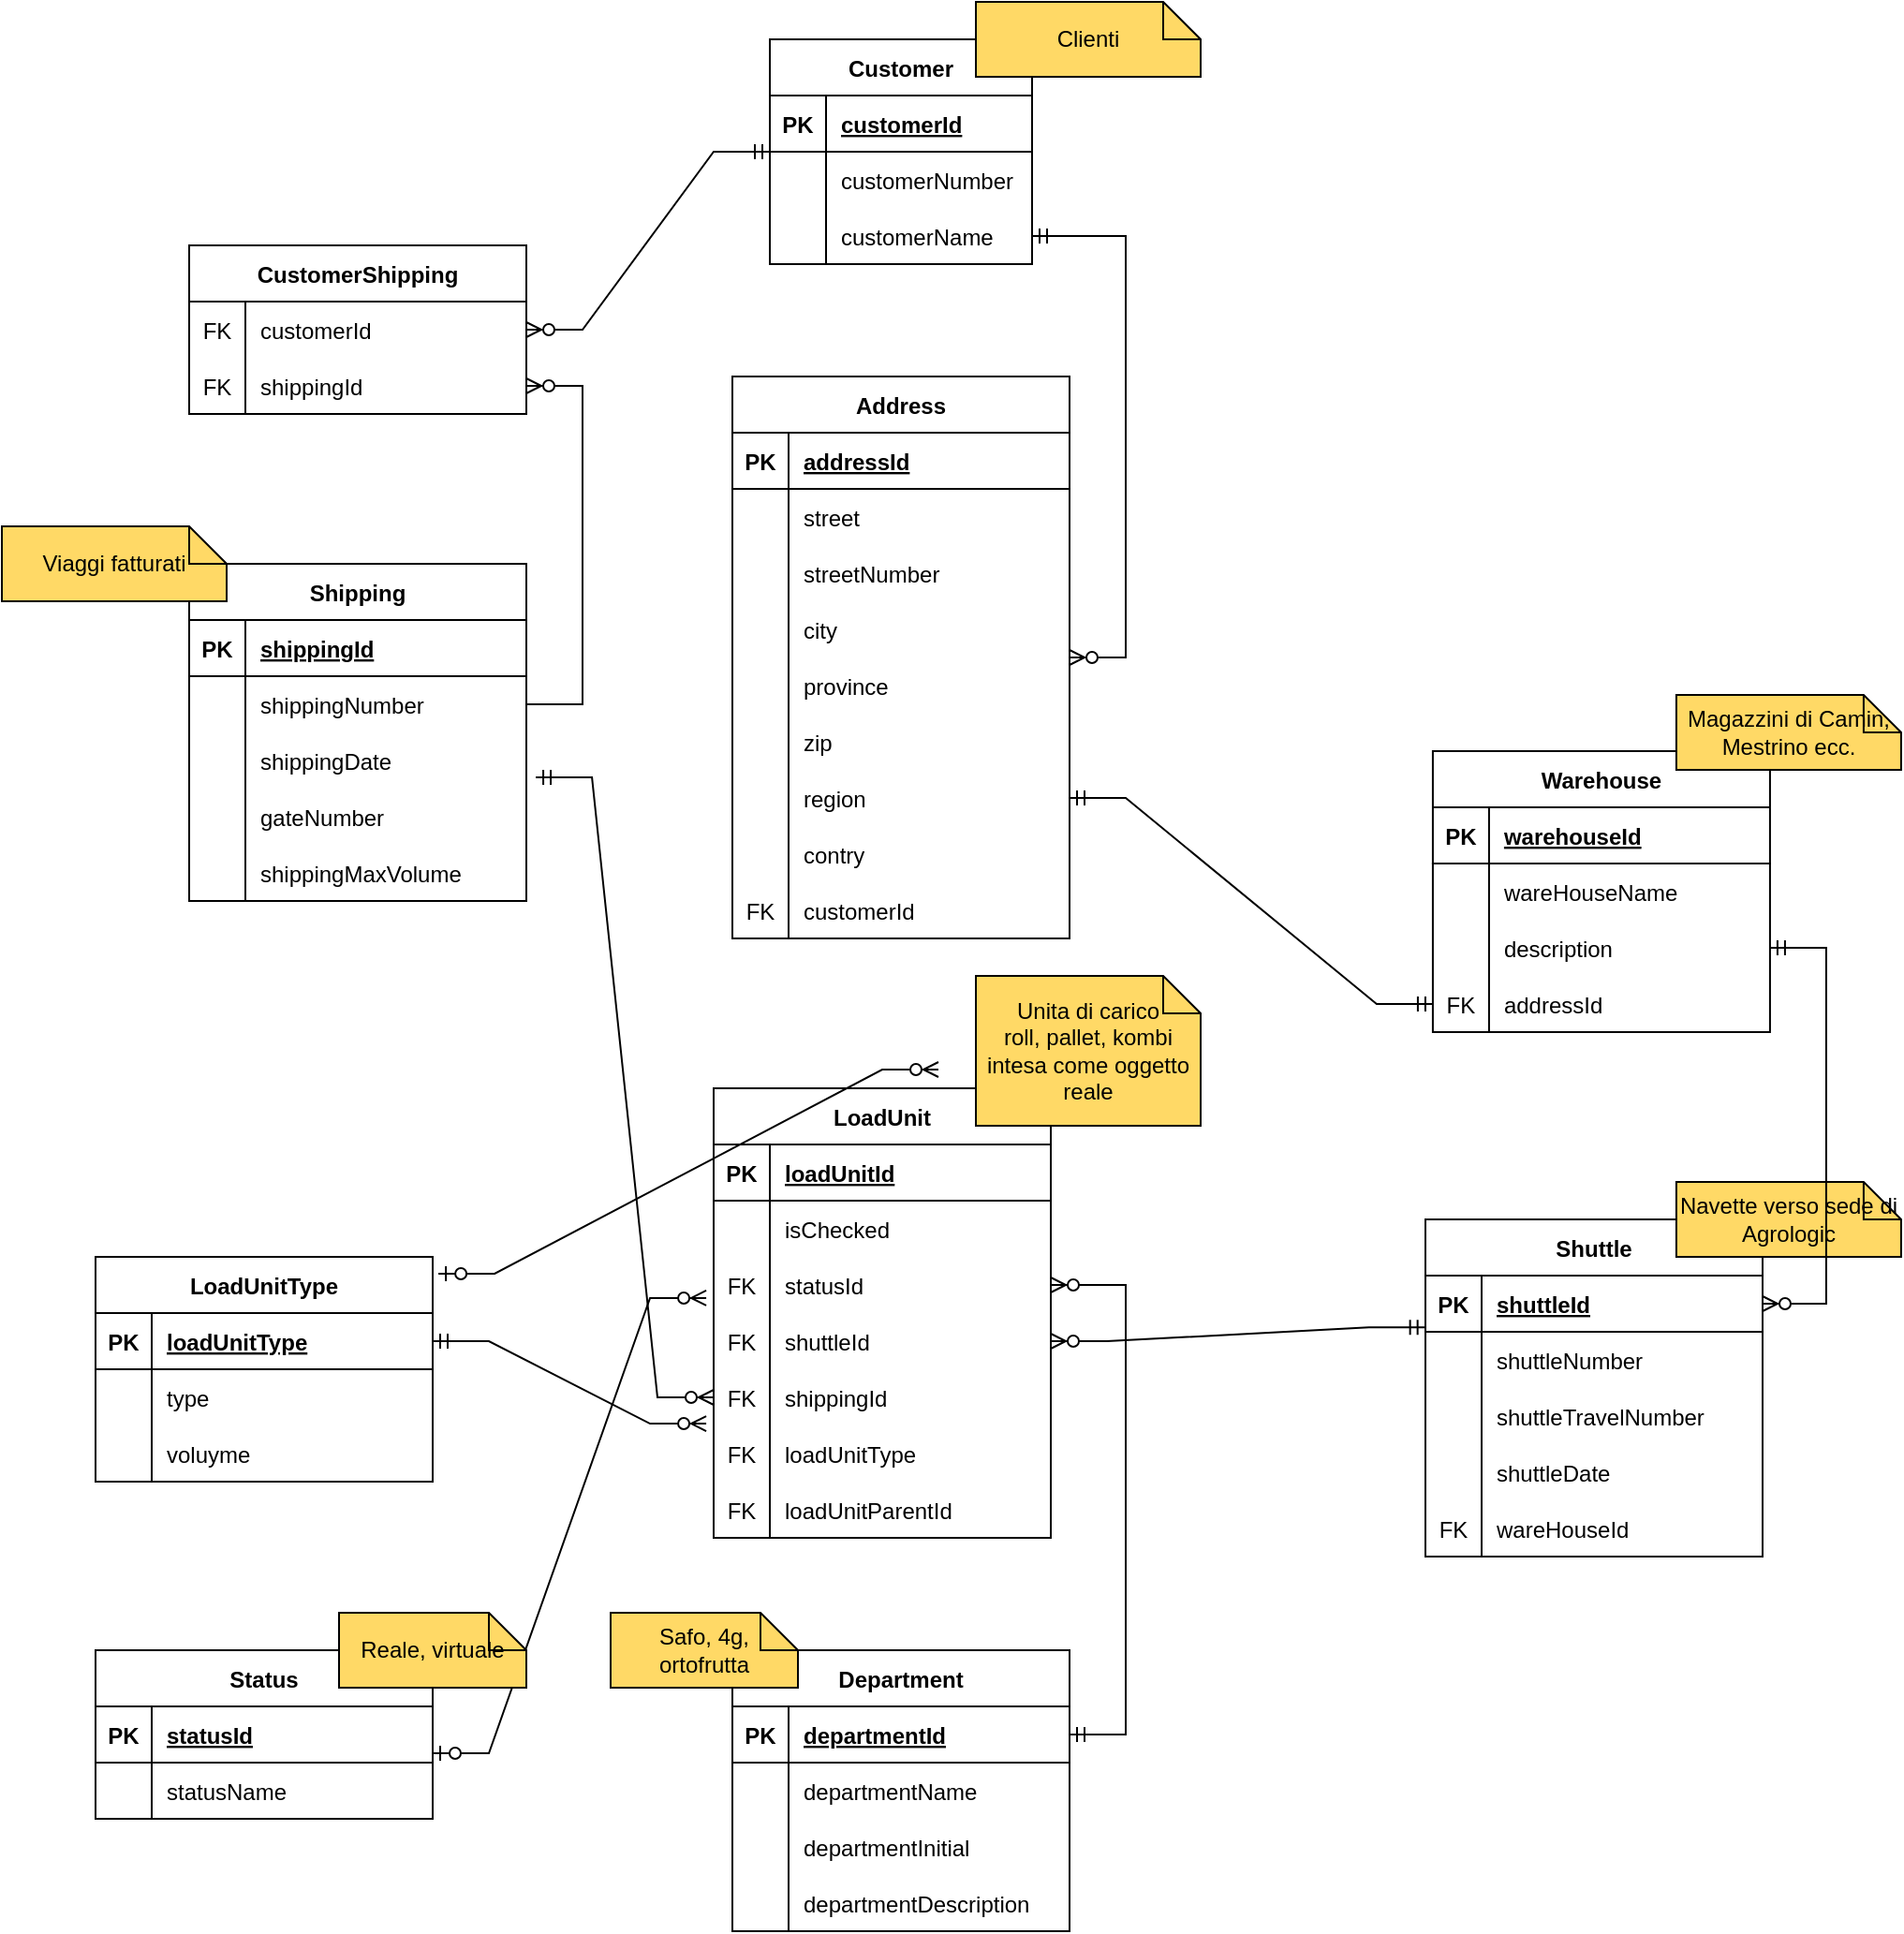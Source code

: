 <mxfile version="20.8.23" type="github">
  <diagram name="Page-1" id="1HlZWrvIWa5nvWiVNv0v">
    <mxGraphModel dx="880" dy="442" grid="1" gridSize="10" guides="1" tooltips="1" connect="1" arrows="1" fold="1" page="1" pageScale="1" pageWidth="850" pageHeight="1100" math="0" shadow="0">
      <root>
        <mxCell id="0" />
        <mxCell id="1" parent="0" />
        <mxCell id="7wyzoRKYr3vPrGW3BiGG-1" value="Customer" style="shape=table;startSize=30;container=1;collapsible=1;childLayout=tableLayout;fixedRows=1;rowLines=0;fontStyle=1;align=center;resizeLast=1;" parent="1" vertex="1">
          <mxGeometry x="410" y="20" width="140" height="120" as="geometry" />
        </mxCell>
        <mxCell id="7wyzoRKYr3vPrGW3BiGG-2" value="" style="shape=tableRow;horizontal=0;startSize=0;swimlaneHead=0;swimlaneBody=0;fillColor=none;collapsible=0;dropTarget=0;points=[[0,0.5],[1,0.5]];portConstraint=eastwest;top=0;left=0;right=0;bottom=1;" parent="7wyzoRKYr3vPrGW3BiGG-1" vertex="1">
          <mxGeometry y="30" width="140" height="30" as="geometry" />
        </mxCell>
        <mxCell id="7wyzoRKYr3vPrGW3BiGG-3" value="PK" style="shape=partialRectangle;connectable=0;fillColor=none;top=0;left=0;bottom=0;right=0;fontStyle=1;overflow=hidden;" parent="7wyzoRKYr3vPrGW3BiGG-2" vertex="1">
          <mxGeometry width="30" height="30" as="geometry">
            <mxRectangle width="30" height="30" as="alternateBounds" />
          </mxGeometry>
        </mxCell>
        <mxCell id="7wyzoRKYr3vPrGW3BiGG-4" value="customerId" style="shape=partialRectangle;connectable=0;fillColor=none;top=0;left=0;bottom=0;right=0;align=left;spacingLeft=6;fontStyle=5;overflow=hidden;" parent="7wyzoRKYr3vPrGW3BiGG-2" vertex="1">
          <mxGeometry x="30" width="110" height="30" as="geometry">
            <mxRectangle width="110" height="30" as="alternateBounds" />
          </mxGeometry>
        </mxCell>
        <mxCell id="7wyzoRKYr3vPrGW3BiGG-5" value="" style="shape=tableRow;horizontal=0;startSize=0;swimlaneHead=0;swimlaneBody=0;fillColor=none;collapsible=0;dropTarget=0;points=[[0,0.5],[1,0.5]];portConstraint=eastwest;top=0;left=0;right=0;bottom=0;" parent="7wyzoRKYr3vPrGW3BiGG-1" vertex="1">
          <mxGeometry y="60" width="140" height="30" as="geometry" />
        </mxCell>
        <mxCell id="7wyzoRKYr3vPrGW3BiGG-6" value="" style="shape=partialRectangle;connectable=0;fillColor=none;top=0;left=0;bottom=0;right=0;editable=1;overflow=hidden;" parent="7wyzoRKYr3vPrGW3BiGG-5" vertex="1">
          <mxGeometry width="30" height="30" as="geometry">
            <mxRectangle width="30" height="30" as="alternateBounds" />
          </mxGeometry>
        </mxCell>
        <mxCell id="7wyzoRKYr3vPrGW3BiGG-7" value="customerNumber" style="shape=partialRectangle;connectable=0;fillColor=none;top=0;left=0;bottom=0;right=0;align=left;spacingLeft=6;overflow=hidden;" parent="7wyzoRKYr3vPrGW3BiGG-5" vertex="1">
          <mxGeometry x="30" width="110" height="30" as="geometry">
            <mxRectangle width="110" height="30" as="alternateBounds" />
          </mxGeometry>
        </mxCell>
        <mxCell id="7wyzoRKYr3vPrGW3BiGG-8" value="" style="shape=tableRow;horizontal=0;startSize=0;swimlaneHead=0;swimlaneBody=0;fillColor=none;collapsible=0;dropTarget=0;points=[[0,0.5],[1,0.5]];portConstraint=eastwest;top=0;left=0;right=0;bottom=0;" parent="7wyzoRKYr3vPrGW3BiGG-1" vertex="1">
          <mxGeometry y="90" width="140" height="30" as="geometry" />
        </mxCell>
        <mxCell id="7wyzoRKYr3vPrGW3BiGG-9" value="" style="shape=partialRectangle;connectable=0;fillColor=none;top=0;left=0;bottom=0;right=0;editable=1;overflow=hidden;" parent="7wyzoRKYr3vPrGW3BiGG-8" vertex="1">
          <mxGeometry width="30" height="30" as="geometry">
            <mxRectangle width="30" height="30" as="alternateBounds" />
          </mxGeometry>
        </mxCell>
        <mxCell id="7wyzoRKYr3vPrGW3BiGG-10" value="customerName" style="shape=partialRectangle;connectable=0;fillColor=none;top=0;left=0;bottom=0;right=0;align=left;spacingLeft=6;overflow=hidden;" parent="7wyzoRKYr3vPrGW3BiGG-8" vertex="1">
          <mxGeometry x="30" width="110" height="30" as="geometry">
            <mxRectangle width="110" height="30" as="alternateBounds" />
          </mxGeometry>
        </mxCell>
        <mxCell id="7wyzoRKYr3vPrGW3BiGG-14" value="Shipping" style="shape=table;startSize=30;container=1;collapsible=1;childLayout=tableLayout;fixedRows=1;rowLines=0;fontStyle=1;align=center;resizeLast=1;" parent="1" vertex="1">
          <mxGeometry x="100" y="300" width="180" height="180" as="geometry" />
        </mxCell>
        <mxCell id="7wyzoRKYr3vPrGW3BiGG-15" value="" style="shape=tableRow;horizontal=0;startSize=0;swimlaneHead=0;swimlaneBody=0;fillColor=none;collapsible=0;dropTarget=0;points=[[0,0.5],[1,0.5]];portConstraint=eastwest;top=0;left=0;right=0;bottom=1;" parent="7wyzoRKYr3vPrGW3BiGG-14" vertex="1">
          <mxGeometry y="30" width="180" height="30" as="geometry" />
        </mxCell>
        <mxCell id="7wyzoRKYr3vPrGW3BiGG-16" value="PK" style="shape=partialRectangle;connectable=0;fillColor=none;top=0;left=0;bottom=0;right=0;fontStyle=1;overflow=hidden;" parent="7wyzoRKYr3vPrGW3BiGG-15" vertex="1">
          <mxGeometry width="30" height="30" as="geometry">
            <mxRectangle width="30" height="30" as="alternateBounds" />
          </mxGeometry>
        </mxCell>
        <mxCell id="7wyzoRKYr3vPrGW3BiGG-17" value="shippingId" style="shape=partialRectangle;connectable=0;fillColor=none;top=0;left=0;bottom=0;right=0;align=left;spacingLeft=6;fontStyle=5;overflow=hidden;" parent="7wyzoRKYr3vPrGW3BiGG-15" vertex="1">
          <mxGeometry x="30" width="150" height="30" as="geometry">
            <mxRectangle width="150" height="30" as="alternateBounds" />
          </mxGeometry>
        </mxCell>
        <mxCell id="7wyzoRKYr3vPrGW3BiGG-18" value="" style="shape=tableRow;horizontal=0;startSize=0;swimlaneHead=0;swimlaneBody=0;fillColor=none;collapsible=0;dropTarget=0;points=[[0,0.5],[1,0.5]];portConstraint=eastwest;top=0;left=0;right=0;bottom=0;" parent="7wyzoRKYr3vPrGW3BiGG-14" vertex="1">
          <mxGeometry y="60" width="180" height="30" as="geometry" />
        </mxCell>
        <mxCell id="7wyzoRKYr3vPrGW3BiGG-19" value="" style="shape=partialRectangle;connectable=0;fillColor=none;top=0;left=0;bottom=0;right=0;editable=1;overflow=hidden;" parent="7wyzoRKYr3vPrGW3BiGG-18" vertex="1">
          <mxGeometry width="30" height="30" as="geometry">
            <mxRectangle width="30" height="30" as="alternateBounds" />
          </mxGeometry>
        </mxCell>
        <mxCell id="7wyzoRKYr3vPrGW3BiGG-20" value="shippingNumber" style="shape=partialRectangle;connectable=0;fillColor=none;top=0;left=0;bottom=0;right=0;align=left;spacingLeft=6;overflow=hidden;" parent="7wyzoRKYr3vPrGW3BiGG-18" vertex="1">
          <mxGeometry x="30" width="150" height="30" as="geometry">
            <mxRectangle width="150" height="30" as="alternateBounds" />
          </mxGeometry>
        </mxCell>
        <mxCell id="7wyzoRKYr3vPrGW3BiGG-21" value="" style="shape=tableRow;horizontal=0;startSize=0;swimlaneHead=0;swimlaneBody=0;fillColor=none;collapsible=0;dropTarget=0;points=[[0,0.5],[1,0.5]];portConstraint=eastwest;top=0;left=0;right=0;bottom=0;" parent="7wyzoRKYr3vPrGW3BiGG-14" vertex="1">
          <mxGeometry y="90" width="180" height="30" as="geometry" />
        </mxCell>
        <mxCell id="7wyzoRKYr3vPrGW3BiGG-22" value="" style="shape=partialRectangle;connectable=0;fillColor=none;top=0;left=0;bottom=0;right=0;editable=1;overflow=hidden;" parent="7wyzoRKYr3vPrGW3BiGG-21" vertex="1">
          <mxGeometry width="30" height="30" as="geometry">
            <mxRectangle width="30" height="30" as="alternateBounds" />
          </mxGeometry>
        </mxCell>
        <mxCell id="7wyzoRKYr3vPrGW3BiGG-23" value="shippingDate" style="shape=partialRectangle;connectable=0;fillColor=none;top=0;left=0;bottom=0;right=0;align=left;spacingLeft=6;overflow=hidden;" parent="7wyzoRKYr3vPrGW3BiGG-21" vertex="1">
          <mxGeometry x="30" width="150" height="30" as="geometry">
            <mxRectangle width="150" height="30" as="alternateBounds" />
          </mxGeometry>
        </mxCell>
        <mxCell id="7wyzoRKYr3vPrGW3BiGG-247" style="shape=tableRow;horizontal=0;startSize=0;swimlaneHead=0;swimlaneBody=0;fillColor=none;collapsible=0;dropTarget=0;points=[[0,0.5],[1,0.5]];portConstraint=eastwest;top=0;left=0;right=0;bottom=0;" parent="7wyzoRKYr3vPrGW3BiGG-14" vertex="1">
          <mxGeometry y="120" width="180" height="30" as="geometry" />
        </mxCell>
        <mxCell id="7wyzoRKYr3vPrGW3BiGG-248" style="shape=partialRectangle;connectable=0;fillColor=none;top=0;left=0;bottom=0;right=0;editable=1;overflow=hidden;" parent="7wyzoRKYr3vPrGW3BiGG-247" vertex="1">
          <mxGeometry width="30" height="30" as="geometry">
            <mxRectangle width="30" height="30" as="alternateBounds" />
          </mxGeometry>
        </mxCell>
        <mxCell id="7wyzoRKYr3vPrGW3BiGG-249" value="gateNumber" style="shape=partialRectangle;connectable=0;fillColor=none;top=0;left=0;bottom=0;right=0;align=left;spacingLeft=6;overflow=hidden;" parent="7wyzoRKYr3vPrGW3BiGG-247" vertex="1">
          <mxGeometry x="30" width="150" height="30" as="geometry">
            <mxRectangle width="150" height="30" as="alternateBounds" />
          </mxGeometry>
        </mxCell>
        <mxCell id="7wyzoRKYr3vPrGW3BiGG-24" value="" style="shape=tableRow;horizontal=0;startSize=0;swimlaneHead=0;swimlaneBody=0;fillColor=none;collapsible=0;dropTarget=0;points=[[0,0.5],[1,0.5]];portConstraint=eastwest;top=0;left=0;right=0;bottom=0;" parent="7wyzoRKYr3vPrGW3BiGG-14" vertex="1">
          <mxGeometry y="150" width="180" height="30" as="geometry" />
        </mxCell>
        <mxCell id="7wyzoRKYr3vPrGW3BiGG-25" value="" style="shape=partialRectangle;connectable=0;fillColor=none;top=0;left=0;bottom=0;right=0;editable=1;overflow=hidden;" parent="7wyzoRKYr3vPrGW3BiGG-24" vertex="1">
          <mxGeometry width="30" height="30" as="geometry">
            <mxRectangle width="30" height="30" as="alternateBounds" />
          </mxGeometry>
        </mxCell>
        <mxCell id="7wyzoRKYr3vPrGW3BiGG-26" value="shippingMaxVolume" style="shape=partialRectangle;connectable=0;fillColor=none;top=0;left=0;bottom=0;right=0;align=left;spacingLeft=6;overflow=hidden;" parent="7wyzoRKYr3vPrGW3BiGG-24" vertex="1">
          <mxGeometry x="30" width="150" height="30" as="geometry">
            <mxRectangle width="150" height="30" as="alternateBounds" />
          </mxGeometry>
        </mxCell>
        <mxCell id="7wyzoRKYr3vPrGW3BiGG-27" value="CustomerShipping" style="shape=table;startSize=30;container=1;collapsible=1;childLayout=tableLayout;fixedRows=1;rowLines=0;fontStyle=1;align=center;resizeLast=1;" parent="1" vertex="1">
          <mxGeometry x="100" y="130" width="180" height="90" as="geometry" />
        </mxCell>
        <mxCell id="7wyzoRKYr3vPrGW3BiGG-31" value="" style="shape=tableRow;horizontal=0;startSize=0;swimlaneHead=0;swimlaneBody=0;fillColor=none;collapsible=0;dropTarget=0;points=[[0,0.5],[1,0.5]];portConstraint=eastwest;top=0;left=0;right=0;bottom=0;" parent="7wyzoRKYr3vPrGW3BiGG-27" vertex="1">
          <mxGeometry y="30" width="180" height="30" as="geometry" />
        </mxCell>
        <mxCell id="7wyzoRKYr3vPrGW3BiGG-32" value="FK" style="shape=partialRectangle;connectable=0;fillColor=none;top=0;left=0;bottom=0;right=0;editable=1;overflow=hidden;fontStyle=0" parent="7wyzoRKYr3vPrGW3BiGG-31" vertex="1">
          <mxGeometry width="30" height="30" as="geometry">
            <mxRectangle width="30" height="30" as="alternateBounds" />
          </mxGeometry>
        </mxCell>
        <mxCell id="7wyzoRKYr3vPrGW3BiGG-33" value="customerId" style="shape=partialRectangle;connectable=0;fillColor=none;top=0;left=0;bottom=0;right=0;align=left;spacingLeft=6;overflow=hidden;fontStyle=0" parent="7wyzoRKYr3vPrGW3BiGG-31" vertex="1">
          <mxGeometry x="30" width="150" height="30" as="geometry">
            <mxRectangle width="150" height="30" as="alternateBounds" />
          </mxGeometry>
        </mxCell>
        <mxCell id="7wyzoRKYr3vPrGW3BiGG-34" value="" style="shape=tableRow;horizontal=0;startSize=0;swimlaneHead=0;swimlaneBody=0;fillColor=none;collapsible=0;dropTarget=0;points=[[0,0.5],[1,0.5]];portConstraint=eastwest;top=0;left=0;right=0;bottom=0;" parent="7wyzoRKYr3vPrGW3BiGG-27" vertex="1">
          <mxGeometry y="60" width="180" height="30" as="geometry" />
        </mxCell>
        <mxCell id="7wyzoRKYr3vPrGW3BiGG-35" value="FK" style="shape=partialRectangle;connectable=0;fillColor=none;top=0;left=0;bottom=0;right=0;editable=1;overflow=hidden;fontStyle=0" parent="7wyzoRKYr3vPrGW3BiGG-34" vertex="1">
          <mxGeometry width="30" height="30" as="geometry">
            <mxRectangle width="30" height="30" as="alternateBounds" />
          </mxGeometry>
        </mxCell>
        <mxCell id="7wyzoRKYr3vPrGW3BiGG-36" value="shippingId" style="shape=partialRectangle;connectable=0;fillColor=none;top=0;left=0;bottom=0;right=0;align=left;spacingLeft=6;overflow=hidden;fontStyle=0" parent="7wyzoRKYr3vPrGW3BiGG-34" vertex="1">
          <mxGeometry x="30" width="150" height="30" as="geometry">
            <mxRectangle width="150" height="30" as="alternateBounds" />
          </mxGeometry>
        </mxCell>
        <mxCell id="7wyzoRKYr3vPrGW3BiGG-43" value="" style="edgeStyle=entityRelationEdgeStyle;fontSize=12;html=1;endArrow=ERzeroToMany;startArrow=none;rounded=0;exitX=1;exitY=0.5;exitDx=0;exitDy=0;" parent="1" source="7wyzoRKYr3vPrGW3BiGG-18" target="7wyzoRKYr3vPrGW3BiGG-34" edge="1">
          <mxGeometry width="100" height="100" relative="1" as="geometry">
            <mxPoint x="290" y="300" as="sourcePoint" />
            <mxPoint x="80" y="237" as="targetPoint" />
          </mxGeometry>
        </mxCell>
        <mxCell id="7wyzoRKYr3vPrGW3BiGG-42" value="" style="edgeStyle=entityRelationEdgeStyle;fontSize=12;html=1;endArrow=ERzeroToMany;startArrow=ERmandOne;rounded=0;entryX=1;entryY=0.5;entryDx=0;entryDy=0;" parent="1" source="7wyzoRKYr3vPrGW3BiGG-1" target="7wyzoRKYr3vPrGW3BiGG-31" edge="1">
          <mxGeometry width="100" height="100" relative="1" as="geometry">
            <mxPoint x="407" y="126" as="sourcePoint" />
            <mxPoint x="350" y="200" as="targetPoint" />
          </mxGeometry>
        </mxCell>
        <mxCell id="7wyzoRKYr3vPrGW3BiGG-44" value="LoadUnit" style="shape=table;startSize=30;container=1;collapsible=1;childLayout=tableLayout;fixedRows=1;rowLines=0;fontStyle=1;align=center;resizeLast=1;" parent="1" vertex="1">
          <mxGeometry x="380" y="580" width="180" height="240" as="geometry" />
        </mxCell>
        <mxCell id="7wyzoRKYr3vPrGW3BiGG-45" value="" style="shape=tableRow;horizontal=0;startSize=0;swimlaneHead=0;swimlaneBody=0;fillColor=none;collapsible=0;dropTarget=0;points=[[0,0.5],[1,0.5]];portConstraint=eastwest;top=0;left=0;right=0;bottom=1;" parent="7wyzoRKYr3vPrGW3BiGG-44" vertex="1">
          <mxGeometry y="30" width="180" height="30" as="geometry" />
        </mxCell>
        <mxCell id="7wyzoRKYr3vPrGW3BiGG-46" value="PK" style="shape=partialRectangle;connectable=0;fillColor=none;top=0;left=0;bottom=0;right=0;fontStyle=1;overflow=hidden;" parent="7wyzoRKYr3vPrGW3BiGG-45" vertex="1">
          <mxGeometry width="30" height="30" as="geometry">
            <mxRectangle width="30" height="30" as="alternateBounds" />
          </mxGeometry>
        </mxCell>
        <mxCell id="7wyzoRKYr3vPrGW3BiGG-47" value="loadUnitId" style="shape=partialRectangle;connectable=0;fillColor=none;top=0;left=0;bottom=0;right=0;align=left;spacingLeft=6;fontStyle=5;overflow=hidden;" parent="7wyzoRKYr3vPrGW3BiGG-45" vertex="1">
          <mxGeometry x="30" width="150" height="30" as="geometry">
            <mxRectangle width="150" height="30" as="alternateBounds" />
          </mxGeometry>
        </mxCell>
        <mxCell id="4snSCXq93cwprznIOIG--23" style="shape=tableRow;horizontal=0;startSize=0;swimlaneHead=0;swimlaneBody=0;fillColor=none;collapsible=0;dropTarget=0;points=[[0,0.5],[1,0.5]];portConstraint=eastwest;top=0;left=0;right=0;bottom=0;" vertex="1" parent="7wyzoRKYr3vPrGW3BiGG-44">
          <mxGeometry y="60" width="180" height="30" as="geometry" />
        </mxCell>
        <mxCell id="4snSCXq93cwprznIOIG--24" style="shape=partialRectangle;connectable=0;fillColor=none;top=0;left=0;bottom=0;right=0;editable=1;overflow=hidden;" vertex="1" parent="4snSCXq93cwprznIOIG--23">
          <mxGeometry width="30" height="30" as="geometry">
            <mxRectangle width="30" height="30" as="alternateBounds" />
          </mxGeometry>
        </mxCell>
        <mxCell id="4snSCXq93cwprznIOIG--25" value="isChecked" style="shape=partialRectangle;connectable=0;fillColor=none;top=0;left=0;bottom=0;right=0;align=left;spacingLeft=6;overflow=hidden;" vertex="1" parent="4snSCXq93cwprznIOIG--23">
          <mxGeometry x="30" width="150" height="30" as="geometry">
            <mxRectangle width="150" height="30" as="alternateBounds" />
          </mxGeometry>
        </mxCell>
        <mxCell id="iHe_O7FmQlHGgw1wmni_-1" style="shape=tableRow;horizontal=0;startSize=0;swimlaneHead=0;swimlaneBody=0;fillColor=none;collapsible=0;dropTarget=0;points=[[0,0.5],[1,0.5]];portConstraint=eastwest;top=0;left=0;right=0;bottom=0;" parent="7wyzoRKYr3vPrGW3BiGG-44" vertex="1">
          <mxGeometry y="90" width="180" height="30" as="geometry" />
        </mxCell>
        <mxCell id="iHe_O7FmQlHGgw1wmni_-2" value="FK" style="shape=partialRectangle;connectable=0;fillColor=none;top=0;left=0;bottom=0;right=0;editable=1;overflow=hidden;" parent="iHe_O7FmQlHGgw1wmni_-1" vertex="1">
          <mxGeometry width="30" height="30" as="geometry">
            <mxRectangle width="30" height="30" as="alternateBounds" />
          </mxGeometry>
        </mxCell>
        <mxCell id="iHe_O7FmQlHGgw1wmni_-3" value="statusId" style="shape=partialRectangle;connectable=0;fillColor=none;top=0;left=0;bottom=0;right=0;align=left;spacingLeft=6;overflow=hidden;" parent="iHe_O7FmQlHGgw1wmni_-1" vertex="1">
          <mxGeometry x="30" width="150" height="30" as="geometry">
            <mxRectangle width="150" height="30" as="alternateBounds" />
          </mxGeometry>
        </mxCell>
        <mxCell id="iHe_O7FmQlHGgw1wmni_-7" style="shape=tableRow;horizontal=0;startSize=0;swimlaneHead=0;swimlaneBody=0;fillColor=none;collapsible=0;dropTarget=0;points=[[0,0.5],[1,0.5]];portConstraint=eastwest;top=0;left=0;right=0;bottom=0;" parent="7wyzoRKYr3vPrGW3BiGG-44" vertex="1">
          <mxGeometry y="120" width="180" height="30" as="geometry" />
        </mxCell>
        <mxCell id="iHe_O7FmQlHGgw1wmni_-8" value="FK" style="shape=partialRectangle;connectable=0;fillColor=none;top=0;left=0;bottom=0;right=0;editable=1;overflow=hidden;" parent="iHe_O7FmQlHGgw1wmni_-7" vertex="1">
          <mxGeometry width="30" height="30" as="geometry">
            <mxRectangle width="30" height="30" as="alternateBounds" />
          </mxGeometry>
        </mxCell>
        <mxCell id="iHe_O7FmQlHGgw1wmni_-9" value="shuttleId" style="shape=partialRectangle;connectable=0;fillColor=none;top=0;left=0;bottom=0;right=0;align=left;spacingLeft=6;overflow=hidden;" parent="iHe_O7FmQlHGgw1wmni_-7" vertex="1">
          <mxGeometry x="30" width="150" height="30" as="geometry">
            <mxRectangle width="150" height="30" as="alternateBounds" />
          </mxGeometry>
        </mxCell>
        <mxCell id="iHe_O7FmQlHGgw1wmni_-10" style="shape=tableRow;horizontal=0;startSize=0;swimlaneHead=0;swimlaneBody=0;fillColor=none;collapsible=0;dropTarget=0;points=[[0,0.5],[1,0.5]];portConstraint=eastwest;top=0;left=0;right=0;bottom=0;" parent="7wyzoRKYr3vPrGW3BiGG-44" vertex="1">
          <mxGeometry y="150" width="180" height="30" as="geometry" />
        </mxCell>
        <mxCell id="iHe_O7FmQlHGgw1wmni_-11" value="FK" style="shape=partialRectangle;connectable=0;fillColor=none;top=0;left=0;bottom=0;right=0;editable=1;overflow=hidden;" parent="iHe_O7FmQlHGgw1wmni_-10" vertex="1">
          <mxGeometry width="30" height="30" as="geometry">
            <mxRectangle width="30" height="30" as="alternateBounds" />
          </mxGeometry>
        </mxCell>
        <mxCell id="iHe_O7FmQlHGgw1wmni_-12" value="shippingId" style="shape=partialRectangle;connectable=0;fillColor=none;top=0;left=0;bottom=0;right=0;align=left;spacingLeft=6;overflow=hidden;" parent="iHe_O7FmQlHGgw1wmni_-10" vertex="1">
          <mxGeometry x="30" width="150" height="30" as="geometry">
            <mxRectangle width="150" height="30" as="alternateBounds" />
          </mxGeometry>
        </mxCell>
        <mxCell id="TpY_Xd7d9M1IdpaJOQNh-15" style="shape=tableRow;horizontal=0;startSize=0;swimlaneHead=0;swimlaneBody=0;fillColor=none;collapsible=0;dropTarget=0;points=[[0,0.5],[1,0.5]];portConstraint=eastwest;top=0;left=0;right=0;bottom=0;" parent="7wyzoRKYr3vPrGW3BiGG-44" vertex="1">
          <mxGeometry y="180" width="180" height="30" as="geometry" />
        </mxCell>
        <mxCell id="TpY_Xd7d9M1IdpaJOQNh-16" value="FK" style="shape=partialRectangle;connectable=0;fillColor=none;top=0;left=0;bottom=0;right=0;editable=1;overflow=hidden;" parent="TpY_Xd7d9M1IdpaJOQNh-15" vertex="1">
          <mxGeometry width="30" height="30" as="geometry">
            <mxRectangle width="30" height="30" as="alternateBounds" />
          </mxGeometry>
        </mxCell>
        <mxCell id="TpY_Xd7d9M1IdpaJOQNh-17" value="loadUnitType" style="shape=partialRectangle;connectable=0;fillColor=none;top=0;left=0;bottom=0;right=0;align=left;spacingLeft=6;overflow=hidden;" parent="TpY_Xd7d9M1IdpaJOQNh-15" vertex="1">
          <mxGeometry x="30" width="150" height="30" as="geometry">
            <mxRectangle width="150" height="30" as="alternateBounds" />
          </mxGeometry>
        </mxCell>
        <mxCell id="7wyzoRKYr3vPrGW3BiGG-57" style="shape=tableRow;horizontal=0;startSize=0;swimlaneHead=0;swimlaneBody=0;fillColor=none;collapsible=0;dropTarget=0;points=[[0,0.5],[1,0.5]];portConstraint=eastwest;top=0;left=0;right=0;bottom=0;" parent="7wyzoRKYr3vPrGW3BiGG-44" vertex="1">
          <mxGeometry y="210" width="180" height="30" as="geometry" />
        </mxCell>
        <mxCell id="7wyzoRKYr3vPrGW3BiGG-58" value="FK" style="shape=partialRectangle;connectable=0;fillColor=none;top=0;left=0;bottom=0;right=0;editable=1;overflow=hidden;fontStyle=0" parent="7wyzoRKYr3vPrGW3BiGG-57" vertex="1">
          <mxGeometry width="30" height="30" as="geometry">
            <mxRectangle width="30" height="30" as="alternateBounds" />
          </mxGeometry>
        </mxCell>
        <mxCell id="7wyzoRKYr3vPrGW3BiGG-59" value="loadUnitParentId" style="shape=partialRectangle;connectable=0;fillColor=none;top=0;left=0;bottom=0;right=0;align=left;spacingLeft=6;overflow=hidden;fontStyle=0" parent="7wyzoRKYr3vPrGW3BiGG-57" vertex="1">
          <mxGeometry x="30" width="150" height="30" as="geometry">
            <mxRectangle width="150" height="30" as="alternateBounds" />
          </mxGeometry>
        </mxCell>
        <mxCell id="7wyzoRKYr3vPrGW3BiGG-84" value="Address" style="shape=table;startSize=30;container=1;collapsible=1;childLayout=tableLayout;fixedRows=1;rowLines=0;fontStyle=1;align=center;resizeLast=1;" parent="1" vertex="1">
          <mxGeometry x="390" y="200" width="180" height="300" as="geometry" />
        </mxCell>
        <mxCell id="7wyzoRKYr3vPrGW3BiGG-85" value="" style="shape=tableRow;horizontal=0;startSize=0;swimlaneHead=0;swimlaneBody=0;fillColor=none;collapsible=0;dropTarget=0;points=[[0,0.5],[1,0.5]];portConstraint=eastwest;top=0;left=0;right=0;bottom=1;" parent="7wyzoRKYr3vPrGW3BiGG-84" vertex="1">
          <mxGeometry y="30" width="180" height="30" as="geometry" />
        </mxCell>
        <mxCell id="7wyzoRKYr3vPrGW3BiGG-86" value="PK" style="shape=partialRectangle;connectable=0;fillColor=none;top=0;left=0;bottom=0;right=0;fontStyle=1;overflow=hidden;" parent="7wyzoRKYr3vPrGW3BiGG-85" vertex="1">
          <mxGeometry width="30" height="30" as="geometry">
            <mxRectangle width="30" height="30" as="alternateBounds" />
          </mxGeometry>
        </mxCell>
        <mxCell id="7wyzoRKYr3vPrGW3BiGG-87" value="addressId" style="shape=partialRectangle;connectable=0;fillColor=none;top=0;left=0;bottom=0;right=0;align=left;spacingLeft=6;fontStyle=5;overflow=hidden;" parent="7wyzoRKYr3vPrGW3BiGG-85" vertex="1">
          <mxGeometry x="30" width="150" height="30" as="geometry">
            <mxRectangle width="150" height="30" as="alternateBounds" />
          </mxGeometry>
        </mxCell>
        <mxCell id="7wyzoRKYr3vPrGW3BiGG-88" value="" style="shape=tableRow;horizontal=0;startSize=0;swimlaneHead=0;swimlaneBody=0;fillColor=none;collapsible=0;dropTarget=0;points=[[0,0.5],[1,0.5]];portConstraint=eastwest;top=0;left=0;right=0;bottom=0;" parent="7wyzoRKYr3vPrGW3BiGG-84" vertex="1">
          <mxGeometry y="60" width="180" height="30" as="geometry" />
        </mxCell>
        <mxCell id="7wyzoRKYr3vPrGW3BiGG-89" value="" style="shape=partialRectangle;connectable=0;fillColor=none;top=0;left=0;bottom=0;right=0;editable=1;overflow=hidden;" parent="7wyzoRKYr3vPrGW3BiGG-88" vertex="1">
          <mxGeometry width="30" height="30" as="geometry">
            <mxRectangle width="30" height="30" as="alternateBounds" />
          </mxGeometry>
        </mxCell>
        <mxCell id="7wyzoRKYr3vPrGW3BiGG-90" value="street" style="shape=partialRectangle;connectable=0;fillColor=none;top=0;left=0;bottom=0;right=0;align=left;spacingLeft=6;overflow=hidden;" parent="7wyzoRKYr3vPrGW3BiGG-88" vertex="1">
          <mxGeometry x="30" width="150" height="30" as="geometry">
            <mxRectangle width="150" height="30" as="alternateBounds" />
          </mxGeometry>
        </mxCell>
        <mxCell id="7wyzoRKYr3vPrGW3BiGG-91" value="" style="shape=tableRow;horizontal=0;startSize=0;swimlaneHead=0;swimlaneBody=0;fillColor=none;collapsible=0;dropTarget=0;points=[[0,0.5],[1,0.5]];portConstraint=eastwest;top=0;left=0;right=0;bottom=0;" parent="7wyzoRKYr3vPrGW3BiGG-84" vertex="1">
          <mxGeometry y="90" width="180" height="30" as="geometry" />
        </mxCell>
        <mxCell id="7wyzoRKYr3vPrGW3BiGG-92" value="" style="shape=partialRectangle;connectable=0;fillColor=none;top=0;left=0;bottom=0;right=0;editable=1;overflow=hidden;" parent="7wyzoRKYr3vPrGW3BiGG-91" vertex="1">
          <mxGeometry width="30" height="30" as="geometry">
            <mxRectangle width="30" height="30" as="alternateBounds" />
          </mxGeometry>
        </mxCell>
        <mxCell id="7wyzoRKYr3vPrGW3BiGG-93" value="streetNumber" style="shape=partialRectangle;connectable=0;fillColor=none;top=0;left=0;bottom=0;right=0;align=left;spacingLeft=6;overflow=hidden;" parent="7wyzoRKYr3vPrGW3BiGG-91" vertex="1">
          <mxGeometry x="30" width="150" height="30" as="geometry">
            <mxRectangle width="150" height="30" as="alternateBounds" />
          </mxGeometry>
        </mxCell>
        <mxCell id="7wyzoRKYr3vPrGW3BiGG-94" value="" style="shape=tableRow;horizontal=0;startSize=0;swimlaneHead=0;swimlaneBody=0;fillColor=none;collapsible=0;dropTarget=0;points=[[0,0.5],[1,0.5]];portConstraint=eastwest;top=0;left=0;right=0;bottom=0;" parent="7wyzoRKYr3vPrGW3BiGG-84" vertex="1">
          <mxGeometry y="120" width="180" height="30" as="geometry" />
        </mxCell>
        <mxCell id="7wyzoRKYr3vPrGW3BiGG-95" value="" style="shape=partialRectangle;connectable=0;fillColor=none;top=0;left=0;bottom=0;right=0;editable=1;overflow=hidden;" parent="7wyzoRKYr3vPrGW3BiGG-94" vertex="1">
          <mxGeometry width="30" height="30" as="geometry">
            <mxRectangle width="30" height="30" as="alternateBounds" />
          </mxGeometry>
        </mxCell>
        <mxCell id="7wyzoRKYr3vPrGW3BiGG-96" value="city" style="shape=partialRectangle;connectable=0;fillColor=none;top=0;left=0;bottom=0;right=0;align=left;spacingLeft=6;overflow=hidden;" parent="7wyzoRKYr3vPrGW3BiGG-94" vertex="1">
          <mxGeometry x="30" width="150" height="30" as="geometry">
            <mxRectangle width="150" height="30" as="alternateBounds" />
          </mxGeometry>
        </mxCell>
        <mxCell id="7wyzoRKYr3vPrGW3BiGG-97" style="shape=tableRow;horizontal=0;startSize=0;swimlaneHead=0;swimlaneBody=0;fillColor=none;collapsible=0;dropTarget=0;points=[[0,0.5],[1,0.5]];portConstraint=eastwest;top=0;left=0;right=0;bottom=0;" parent="7wyzoRKYr3vPrGW3BiGG-84" vertex="1">
          <mxGeometry y="150" width="180" height="30" as="geometry" />
        </mxCell>
        <mxCell id="7wyzoRKYr3vPrGW3BiGG-98" style="shape=partialRectangle;connectable=0;fillColor=none;top=0;left=0;bottom=0;right=0;editable=1;overflow=hidden;" parent="7wyzoRKYr3vPrGW3BiGG-97" vertex="1">
          <mxGeometry width="30" height="30" as="geometry">
            <mxRectangle width="30" height="30" as="alternateBounds" />
          </mxGeometry>
        </mxCell>
        <mxCell id="7wyzoRKYr3vPrGW3BiGG-99" value="province" style="shape=partialRectangle;connectable=0;fillColor=none;top=0;left=0;bottom=0;right=0;align=left;spacingLeft=6;overflow=hidden;" parent="7wyzoRKYr3vPrGW3BiGG-97" vertex="1">
          <mxGeometry x="30" width="150" height="30" as="geometry">
            <mxRectangle width="150" height="30" as="alternateBounds" />
          </mxGeometry>
        </mxCell>
        <mxCell id="7wyzoRKYr3vPrGW3BiGG-100" style="shape=tableRow;horizontal=0;startSize=0;swimlaneHead=0;swimlaneBody=0;fillColor=none;collapsible=0;dropTarget=0;points=[[0,0.5],[1,0.5]];portConstraint=eastwest;top=0;left=0;right=0;bottom=0;" parent="7wyzoRKYr3vPrGW3BiGG-84" vertex="1">
          <mxGeometry y="180" width="180" height="30" as="geometry" />
        </mxCell>
        <mxCell id="7wyzoRKYr3vPrGW3BiGG-101" style="shape=partialRectangle;connectable=0;fillColor=none;top=0;left=0;bottom=0;right=0;editable=1;overflow=hidden;" parent="7wyzoRKYr3vPrGW3BiGG-100" vertex="1">
          <mxGeometry width="30" height="30" as="geometry">
            <mxRectangle width="30" height="30" as="alternateBounds" />
          </mxGeometry>
        </mxCell>
        <mxCell id="7wyzoRKYr3vPrGW3BiGG-102" value="zip" style="shape=partialRectangle;connectable=0;fillColor=none;top=0;left=0;bottom=0;right=0;align=left;spacingLeft=6;overflow=hidden;" parent="7wyzoRKYr3vPrGW3BiGG-100" vertex="1">
          <mxGeometry x="30" width="150" height="30" as="geometry">
            <mxRectangle width="150" height="30" as="alternateBounds" />
          </mxGeometry>
        </mxCell>
        <mxCell id="7wyzoRKYr3vPrGW3BiGG-103" style="shape=tableRow;horizontal=0;startSize=0;swimlaneHead=0;swimlaneBody=0;fillColor=none;collapsible=0;dropTarget=0;points=[[0,0.5],[1,0.5]];portConstraint=eastwest;top=0;left=0;right=0;bottom=0;" parent="7wyzoRKYr3vPrGW3BiGG-84" vertex="1">
          <mxGeometry y="210" width="180" height="30" as="geometry" />
        </mxCell>
        <mxCell id="7wyzoRKYr3vPrGW3BiGG-104" style="shape=partialRectangle;connectable=0;fillColor=none;top=0;left=0;bottom=0;right=0;editable=1;overflow=hidden;" parent="7wyzoRKYr3vPrGW3BiGG-103" vertex="1">
          <mxGeometry width="30" height="30" as="geometry">
            <mxRectangle width="30" height="30" as="alternateBounds" />
          </mxGeometry>
        </mxCell>
        <mxCell id="7wyzoRKYr3vPrGW3BiGG-105" value="region" style="shape=partialRectangle;connectable=0;fillColor=none;top=0;left=0;bottom=0;right=0;align=left;spacingLeft=6;overflow=hidden;" parent="7wyzoRKYr3vPrGW3BiGG-103" vertex="1">
          <mxGeometry x="30" width="150" height="30" as="geometry">
            <mxRectangle width="150" height="30" as="alternateBounds" />
          </mxGeometry>
        </mxCell>
        <mxCell id="7wyzoRKYr3vPrGW3BiGG-106" style="shape=tableRow;horizontal=0;startSize=0;swimlaneHead=0;swimlaneBody=0;fillColor=none;collapsible=0;dropTarget=0;points=[[0,0.5],[1,0.5]];portConstraint=eastwest;top=0;left=0;right=0;bottom=0;" parent="7wyzoRKYr3vPrGW3BiGG-84" vertex="1">
          <mxGeometry y="240" width="180" height="30" as="geometry" />
        </mxCell>
        <mxCell id="7wyzoRKYr3vPrGW3BiGG-107" style="shape=partialRectangle;connectable=0;fillColor=none;top=0;left=0;bottom=0;right=0;editable=1;overflow=hidden;" parent="7wyzoRKYr3vPrGW3BiGG-106" vertex="1">
          <mxGeometry width="30" height="30" as="geometry">
            <mxRectangle width="30" height="30" as="alternateBounds" />
          </mxGeometry>
        </mxCell>
        <mxCell id="7wyzoRKYr3vPrGW3BiGG-108" value="contry" style="shape=partialRectangle;connectable=0;fillColor=none;top=0;left=0;bottom=0;right=0;align=left;spacingLeft=6;overflow=hidden;" parent="7wyzoRKYr3vPrGW3BiGG-106" vertex="1">
          <mxGeometry x="30" width="150" height="30" as="geometry">
            <mxRectangle width="150" height="30" as="alternateBounds" />
          </mxGeometry>
        </mxCell>
        <mxCell id="7wyzoRKYr3vPrGW3BiGG-109" style="shape=tableRow;horizontal=0;startSize=0;swimlaneHead=0;swimlaneBody=0;fillColor=none;collapsible=0;dropTarget=0;points=[[0,0.5],[1,0.5]];portConstraint=eastwest;top=0;left=0;right=0;bottom=0;" parent="7wyzoRKYr3vPrGW3BiGG-84" vertex="1">
          <mxGeometry y="270" width="180" height="30" as="geometry" />
        </mxCell>
        <mxCell id="7wyzoRKYr3vPrGW3BiGG-110" value="FK" style="shape=partialRectangle;connectable=0;fillColor=none;top=0;left=0;bottom=0;right=0;editable=1;overflow=hidden;" parent="7wyzoRKYr3vPrGW3BiGG-109" vertex="1">
          <mxGeometry width="30" height="30" as="geometry">
            <mxRectangle width="30" height="30" as="alternateBounds" />
          </mxGeometry>
        </mxCell>
        <mxCell id="7wyzoRKYr3vPrGW3BiGG-111" value="customerId" style="shape=partialRectangle;connectable=0;fillColor=none;top=0;left=0;bottom=0;right=0;align=left;spacingLeft=6;overflow=hidden;" parent="7wyzoRKYr3vPrGW3BiGG-109" vertex="1">
          <mxGeometry x="30" width="150" height="30" as="geometry">
            <mxRectangle width="150" height="30" as="alternateBounds" />
          </mxGeometry>
        </mxCell>
        <mxCell id="7wyzoRKYr3vPrGW3BiGG-112" value="" style="edgeStyle=entityRelationEdgeStyle;fontSize=12;html=1;endArrow=ERzeroToMany;startArrow=ERmandOne;rounded=0;" parent="1" source="7wyzoRKYr3vPrGW3BiGG-8" target="7wyzoRKYr3vPrGW3BiGG-84" edge="1">
          <mxGeometry width="100" height="100" relative="1" as="geometry">
            <mxPoint x="240" y="330" as="sourcePoint" />
            <mxPoint x="340" y="230" as="targetPoint" />
          </mxGeometry>
        </mxCell>
        <mxCell id="7wyzoRKYr3vPrGW3BiGG-113" value="Warehouse" style="shape=table;startSize=30;container=1;collapsible=1;childLayout=tableLayout;fixedRows=1;rowLines=0;fontStyle=1;align=center;resizeLast=1;" parent="1" vertex="1">
          <mxGeometry x="763.96" y="400" width="180" height="150" as="geometry" />
        </mxCell>
        <mxCell id="7wyzoRKYr3vPrGW3BiGG-114" value="" style="shape=tableRow;horizontal=0;startSize=0;swimlaneHead=0;swimlaneBody=0;fillColor=none;collapsible=0;dropTarget=0;points=[[0,0.5],[1,0.5]];portConstraint=eastwest;top=0;left=0;right=0;bottom=1;" parent="7wyzoRKYr3vPrGW3BiGG-113" vertex="1">
          <mxGeometry y="30" width="180" height="30" as="geometry" />
        </mxCell>
        <mxCell id="7wyzoRKYr3vPrGW3BiGG-115" value="PK" style="shape=partialRectangle;connectable=0;fillColor=none;top=0;left=0;bottom=0;right=0;fontStyle=1;overflow=hidden;" parent="7wyzoRKYr3vPrGW3BiGG-114" vertex="1">
          <mxGeometry width="30" height="30" as="geometry">
            <mxRectangle width="30" height="30" as="alternateBounds" />
          </mxGeometry>
        </mxCell>
        <mxCell id="7wyzoRKYr3vPrGW3BiGG-116" value="warehouseId" style="shape=partialRectangle;connectable=0;fillColor=none;top=0;left=0;bottom=0;right=0;align=left;spacingLeft=6;fontStyle=5;overflow=hidden;" parent="7wyzoRKYr3vPrGW3BiGG-114" vertex="1">
          <mxGeometry x="30" width="150" height="30" as="geometry">
            <mxRectangle width="150" height="30" as="alternateBounds" />
          </mxGeometry>
        </mxCell>
        <mxCell id="7wyzoRKYr3vPrGW3BiGG-117" value="" style="shape=tableRow;horizontal=0;startSize=0;swimlaneHead=0;swimlaneBody=0;fillColor=none;collapsible=0;dropTarget=0;points=[[0,0.5],[1,0.5]];portConstraint=eastwest;top=0;left=0;right=0;bottom=0;" parent="7wyzoRKYr3vPrGW3BiGG-113" vertex="1">
          <mxGeometry y="60" width="180" height="30" as="geometry" />
        </mxCell>
        <mxCell id="7wyzoRKYr3vPrGW3BiGG-118" value="" style="shape=partialRectangle;connectable=0;fillColor=none;top=0;left=0;bottom=0;right=0;editable=1;overflow=hidden;" parent="7wyzoRKYr3vPrGW3BiGG-117" vertex="1">
          <mxGeometry width="30" height="30" as="geometry">
            <mxRectangle width="30" height="30" as="alternateBounds" />
          </mxGeometry>
        </mxCell>
        <mxCell id="7wyzoRKYr3vPrGW3BiGG-119" value="wareHouseName" style="shape=partialRectangle;connectable=0;fillColor=none;top=0;left=0;bottom=0;right=0;align=left;spacingLeft=6;overflow=hidden;" parent="7wyzoRKYr3vPrGW3BiGG-117" vertex="1">
          <mxGeometry x="30" width="150" height="30" as="geometry">
            <mxRectangle width="150" height="30" as="alternateBounds" />
          </mxGeometry>
        </mxCell>
        <mxCell id="7wyzoRKYr3vPrGW3BiGG-120" value="" style="shape=tableRow;horizontal=0;startSize=0;swimlaneHead=0;swimlaneBody=0;fillColor=none;collapsible=0;dropTarget=0;points=[[0,0.5],[1,0.5]];portConstraint=eastwest;top=0;left=0;right=0;bottom=0;" parent="7wyzoRKYr3vPrGW3BiGG-113" vertex="1">
          <mxGeometry y="90" width="180" height="30" as="geometry" />
        </mxCell>
        <mxCell id="7wyzoRKYr3vPrGW3BiGG-121" value="" style="shape=partialRectangle;connectable=0;fillColor=none;top=0;left=0;bottom=0;right=0;editable=1;overflow=hidden;" parent="7wyzoRKYr3vPrGW3BiGG-120" vertex="1">
          <mxGeometry width="30" height="30" as="geometry">
            <mxRectangle width="30" height="30" as="alternateBounds" />
          </mxGeometry>
        </mxCell>
        <mxCell id="7wyzoRKYr3vPrGW3BiGG-122" value="description" style="shape=partialRectangle;connectable=0;fillColor=none;top=0;left=0;bottom=0;right=0;align=left;spacingLeft=6;overflow=hidden;" parent="7wyzoRKYr3vPrGW3BiGG-120" vertex="1">
          <mxGeometry x="30" width="150" height="30" as="geometry">
            <mxRectangle width="150" height="30" as="alternateBounds" />
          </mxGeometry>
        </mxCell>
        <mxCell id="iHe_O7FmQlHGgw1wmni_-44" style="shape=tableRow;horizontal=0;startSize=0;swimlaneHead=0;swimlaneBody=0;fillColor=none;collapsible=0;dropTarget=0;points=[[0,0.5],[1,0.5]];portConstraint=eastwest;top=0;left=0;right=0;bottom=0;" parent="7wyzoRKYr3vPrGW3BiGG-113" vertex="1">
          <mxGeometry y="120" width="180" height="30" as="geometry" />
        </mxCell>
        <mxCell id="iHe_O7FmQlHGgw1wmni_-45" value="FK" style="shape=partialRectangle;connectable=0;fillColor=none;top=0;left=0;bottom=0;right=0;editable=1;overflow=hidden;" parent="iHe_O7FmQlHGgw1wmni_-44" vertex="1">
          <mxGeometry width="30" height="30" as="geometry">
            <mxRectangle width="30" height="30" as="alternateBounds" />
          </mxGeometry>
        </mxCell>
        <mxCell id="iHe_O7FmQlHGgw1wmni_-46" value="addressId" style="shape=partialRectangle;connectable=0;fillColor=none;top=0;left=0;bottom=0;right=0;align=left;spacingLeft=6;overflow=hidden;" parent="iHe_O7FmQlHGgw1wmni_-44" vertex="1">
          <mxGeometry x="30" width="150" height="30" as="geometry">
            <mxRectangle width="150" height="30" as="alternateBounds" />
          </mxGeometry>
        </mxCell>
        <mxCell id="7wyzoRKYr3vPrGW3BiGG-158" value="Shuttle" style="shape=table;startSize=30;container=1;collapsible=1;childLayout=tableLayout;fixedRows=1;rowLines=0;fontStyle=1;align=center;resizeLast=1;" parent="1" vertex="1">
          <mxGeometry x="760" y="650" width="180" height="180" as="geometry" />
        </mxCell>
        <mxCell id="7wyzoRKYr3vPrGW3BiGG-159" value="" style="shape=tableRow;horizontal=0;startSize=0;swimlaneHead=0;swimlaneBody=0;fillColor=none;collapsible=0;dropTarget=0;points=[[0,0.5],[1,0.5]];portConstraint=eastwest;top=0;left=0;right=0;bottom=1;" parent="7wyzoRKYr3vPrGW3BiGG-158" vertex="1">
          <mxGeometry y="30" width="180" height="30" as="geometry" />
        </mxCell>
        <mxCell id="7wyzoRKYr3vPrGW3BiGG-160" value="PK" style="shape=partialRectangle;connectable=0;fillColor=none;top=0;left=0;bottom=0;right=0;fontStyle=1;overflow=hidden;" parent="7wyzoRKYr3vPrGW3BiGG-159" vertex="1">
          <mxGeometry width="30" height="30" as="geometry">
            <mxRectangle width="30" height="30" as="alternateBounds" />
          </mxGeometry>
        </mxCell>
        <mxCell id="7wyzoRKYr3vPrGW3BiGG-161" value="shuttleId" style="shape=partialRectangle;connectable=0;fillColor=none;top=0;left=0;bottom=0;right=0;align=left;spacingLeft=6;fontStyle=5;overflow=hidden;" parent="7wyzoRKYr3vPrGW3BiGG-159" vertex="1">
          <mxGeometry x="30" width="150" height="30" as="geometry">
            <mxRectangle width="150" height="30" as="alternateBounds" />
          </mxGeometry>
        </mxCell>
        <mxCell id="7wyzoRKYr3vPrGW3BiGG-162" value="" style="shape=tableRow;horizontal=0;startSize=0;swimlaneHead=0;swimlaneBody=0;fillColor=none;collapsible=0;dropTarget=0;points=[[0,0.5],[1,0.5]];portConstraint=eastwest;top=0;left=0;right=0;bottom=0;" parent="7wyzoRKYr3vPrGW3BiGG-158" vertex="1">
          <mxGeometry y="60" width="180" height="30" as="geometry" />
        </mxCell>
        <mxCell id="7wyzoRKYr3vPrGW3BiGG-163" value="" style="shape=partialRectangle;connectable=0;fillColor=none;top=0;left=0;bottom=0;right=0;editable=1;overflow=hidden;" parent="7wyzoRKYr3vPrGW3BiGG-162" vertex="1">
          <mxGeometry width="30" height="30" as="geometry">
            <mxRectangle width="30" height="30" as="alternateBounds" />
          </mxGeometry>
        </mxCell>
        <mxCell id="7wyzoRKYr3vPrGW3BiGG-164" value="shuttleNumber" style="shape=partialRectangle;connectable=0;fillColor=none;top=0;left=0;bottom=0;right=0;align=left;spacingLeft=6;overflow=hidden;" parent="7wyzoRKYr3vPrGW3BiGG-162" vertex="1">
          <mxGeometry x="30" width="150" height="30" as="geometry">
            <mxRectangle width="150" height="30" as="alternateBounds" />
          </mxGeometry>
        </mxCell>
        <mxCell id="BE0Wxpw6zzCljy_ytkrk-1" style="shape=tableRow;horizontal=0;startSize=0;swimlaneHead=0;swimlaneBody=0;fillColor=none;collapsible=0;dropTarget=0;points=[[0,0.5],[1,0.5]];portConstraint=eastwest;top=0;left=0;right=0;bottom=0;" parent="7wyzoRKYr3vPrGW3BiGG-158" vertex="1">
          <mxGeometry y="90" width="180" height="30" as="geometry" />
        </mxCell>
        <mxCell id="BE0Wxpw6zzCljy_ytkrk-2" style="shape=partialRectangle;connectable=0;fillColor=none;top=0;left=0;bottom=0;right=0;editable=1;overflow=hidden;" parent="BE0Wxpw6zzCljy_ytkrk-1" vertex="1">
          <mxGeometry width="30" height="30" as="geometry">
            <mxRectangle width="30" height="30" as="alternateBounds" />
          </mxGeometry>
        </mxCell>
        <mxCell id="BE0Wxpw6zzCljy_ytkrk-3" value="shuttleTravelNumber" style="shape=partialRectangle;connectable=0;fillColor=none;top=0;left=0;bottom=0;right=0;align=left;spacingLeft=6;overflow=hidden;" parent="BE0Wxpw6zzCljy_ytkrk-1" vertex="1">
          <mxGeometry x="30" width="150" height="30" as="geometry">
            <mxRectangle width="150" height="30" as="alternateBounds" />
          </mxGeometry>
        </mxCell>
        <mxCell id="7wyzoRKYr3vPrGW3BiGG-165" value="" style="shape=tableRow;horizontal=0;startSize=0;swimlaneHead=0;swimlaneBody=0;fillColor=none;collapsible=0;dropTarget=0;points=[[0,0.5],[1,0.5]];portConstraint=eastwest;top=0;left=0;right=0;bottom=0;" parent="7wyzoRKYr3vPrGW3BiGG-158" vertex="1">
          <mxGeometry y="120" width="180" height="30" as="geometry" />
        </mxCell>
        <mxCell id="7wyzoRKYr3vPrGW3BiGG-166" value="" style="shape=partialRectangle;connectable=0;fillColor=none;top=0;left=0;bottom=0;right=0;editable=1;overflow=hidden;" parent="7wyzoRKYr3vPrGW3BiGG-165" vertex="1">
          <mxGeometry width="30" height="30" as="geometry">
            <mxRectangle width="30" height="30" as="alternateBounds" />
          </mxGeometry>
        </mxCell>
        <mxCell id="7wyzoRKYr3vPrGW3BiGG-167" value="shuttleDate" style="shape=partialRectangle;connectable=0;fillColor=none;top=0;left=0;bottom=0;right=0;align=left;spacingLeft=6;overflow=hidden;" parent="7wyzoRKYr3vPrGW3BiGG-165" vertex="1">
          <mxGeometry x="30" width="150" height="30" as="geometry">
            <mxRectangle width="150" height="30" as="alternateBounds" />
          </mxGeometry>
        </mxCell>
        <mxCell id="7wyzoRKYr3vPrGW3BiGG-168" value="" style="shape=tableRow;horizontal=0;startSize=0;swimlaneHead=0;swimlaneBody=0;fillColor=none;collapsible=0;dropTarget=0;points=[[0,0.5],[1,0.5]];portConstraint=eastwest;top=0;left=0;right=0;bottom=0;" parent="7wyzoRKYr3vPrGW3BiGG-158" vertex="1">
          <mxGeometry y="150" width="180" height="30" as="geometry" />
        </mxCell>
        <mxCell id="7wyzoRKYr3vPrGW3BiGG-169" value="FK" style="shape=partialRectangle;connectable=0;fillColor=none;top=0;left=0;bottom=0;right=0;editable=1;overflow=hidden;" parent="7wyzoRKYr3vPrGW3BiGG-168" vertex="1">
          <mxGeometry width="30" height="30" as="geometry">
            <mxRectangle width="30" height="30" as="alternateBounds" />
          </mxGeometry>
        </mxCell>
        <mxCell id="7wyzoRKYr3vPrGW3BiGG-170" value="wareHouseId" style="shape=partialRectangle;connectable=0;fillColor=none;top=0;left=0;bottom=0;right=0;align=left;spacingLeft=6;overflow=hidden;" parent="7wyzoRKYr3vPrGW3BiGG-168" vertex="1">
          <mxGeometry x="30" width="150" height="30" as="geometry">
            <mxRectangle width="150" height="30" as="alternateBounds" />
          </mxGeometry>
        </mxCell>
        <mxCell id="7wyzoRKYr3vPrGW3BiGG-172" value="Department" style="shape=table;startSize=30;container=1;collapsible=1;childLayout=tableLayout;fixedRows=1;rowLines=0;fontStyle=1;align=center;resizeLast=1;" parent="1" vertex="1">
          <mxGeometry x="390" y="880" width="180" height="150" as="geometry" />
        </mxCell>
        <mxCell id="7wyzoRKYr3vPrGW3BiGG-173" value="" style="shape=tableRow;horizontal=0;startSize=0;swimlaneHead=0;swimlaneBody=0;fillColor=none;collapsible=0;dropTarget=0;points=[[0,0.5],[1,0.5]];portConstraint=eastwest;top=0;left=0;right=0;bottom=1;" parent="7wyzoRKYr3vPrGW3BiGG-172" vertex="1">
          <mxGeometry y="30" width="180" height="30" as="geometry" />
        </mxCell>
        <mxCell id="7wyzoRKYr3vPrGW3BiGG-174" value="PK" style="shape=partialRectangle;connectable=0;fillColor=none;top=0;left=0;bottom=0;right=0;fontStyle=1;overflow=hidden;" parent="7wyzoRKYr3vPrGW3BiGG-173" vertex="1">
          <mxGeometry width="30" height="30" as="geometry">
            <mxRectangle width="30" height="30" as="alternateBounds" />
          </mxGeometry>
        </mxCell>
        <mxCell id="7wyzoRKYr3vPrGW3BiGG-175" value="departmentId" style="shape=partialRectangle;connectable=0;fillColor=none;top=0;left=0;bottom=0;right=0;align=left;spacingLeft=6;fontStyle=5;overflow=hidden;" parent="7wyzoRKYr3vPrGW3BiGG-173" vertex="1">
          <mxGeometry x="30" width="150" height="30" as="geometry">
            <mxRectangle width="150" height="30" as="alternateBounds" />
          </mxGeometry>
        </mxCell>
        <mxCell id="7wyzoRKYr3vPrGW3BiGG-176" value="" style="shape=tableRow;horizontal=0;startSize=0;swimlaneHead=0;swimlaneBody=0;fillColor=none;collapsible=0;dropTarget=0;points=[[0,0.5],[1,0.5]];portConstraint=eastwest;top=0;left=0;right=0;bottom=0;" parent="7wyzoRKYr3vPrGW3BiGG-172" vertex="1">
          <mxGeometry y="60" width="180" height="30" as="geometry" />
        </mxCell>
        <mxCell id="7wyzoRKYr3vPrGW3BiGG-177" value="" style="shape=partialRectangle;connectable=0;fillColor=none;top=0;left=0;bottom=0;right=0;editable=1;overflow=hidden;" parent="7wyzoRKYr3vPrGW3BiGG-176" vertex="1">
          <mxGeometry width="30" height="30" as="geometry">
            <mxRectangle width="30" height="30" as="alternateBounds" />
          </mxGeometry>
        </mxCell>
        <mxCell id="7wyzoRKYr3vPrGW3BiGG-178" value="departmentName" style="shape=partialRectangle;connectable=0;fillColor=none;top=0;left=0;bottom=0;right=0;align=left;spacingLeft=6;overflow=hidden;" parent="7wyzoRKYr3vPrGW3BiGG-176" vertex="1">
          <mxGeometry x="30" width="150" height="30" as="geometry">
            <mxRectangle width="150" height="30" as="alternateBounds" />
          </mxGeometry>
        </mxCell>
        <mxCell id="7wyzoRKYr3vPrGW3BiGG-179" value="" style="shape=tableRow;horizontal=0;startSize=0;swimlaneHead=0;swimlaneBody=0;fillColor=none;collapsible=0;dropTarget=0;points=[[0,0.5],[1,0.5]];portConstraint=eastwest;top=0;left=0;right=0;bottom=0;" parent="7wyzoRKYr3vPrGW3BiGG-172" vertex="1">
          <mxGeometry y="90" width="180" height="30" as="geometry" />
        </mxCell>
        <mxCell id="7wyzoRKYr3vPrGW3BiGG-180" value="" style="shape=partialRectangle;connectable=0;fillColor=none;top=0;left=0;bottom=0;right=0;editable=1;overflow=hidden;" parent="7wyzoRKYr3vPrGW3BiGG-179" vertex="1">
          <mxGeometry width="30" height="30" as="geometry">
            <mxRectangle width="30" height="30" as="alternateBounds" />
          </mxGeometry>
        </mxCell>
        <mxCell id="7wyzoRKYr3vPrGW3BiGG-181" value="departmentInitial" style="shape=partialRectangle;connectable=0;fillColor=none;top=0;left=0;bottom=0;right=0;align=left;spacingLeft=6;overflow=hidden;" parent="7wyzoRKYr3vPrGW3BiGG-179" vertex="1">
          <mxGeometry x="30" width="150" height="30" as="geometry">
            <mxRectangle width="150" height="30" as="alternateBounds" />
          </mxGeometry>
        </mxCell>
        <mxCell id="7wyzoRKYr3vPrGW3BiGG-182" value="" style="shape=tableRow;horizontal=0;startSize=0;swimlaneHead=0;swimlaneBody=0;fillColor=none;collapsible=0;dropTarget=0;points=[[0,0.5],[1,0.5]];portConstraint=eastwest;top=0;left=0;right=0;bottom=0;" parent="7wyzoRKYr3vPrGW3BiGG-172" vertex="1">
          <mxGeometry y="120" width="180" height="30" as="geometry" />
        </mxCell>
        <mxCell id="7wyzoRKYr3vPrGW3BiGG-183" value="" style="shape=partialRectangle;connectable=0;fillColor=none;top=0;left=0;bottom=0;right=0;editable=1;overflow=hidden;" parent="7wyzoRKYr3vPrGW3BiGG-182" vertex="1">
          <mxGeometry width="30" height="30" as="geometry">
            <mxRectangle width="30" height="30" as="alternateBounds" />
          </mxGeometry>
        </mxCell>
        <mxCell id="7wyzoRKYr3vPrGW3BiGG-184" value="departmentDescription" style="shape=partialRectangle;connectable=0;fillColor=none;top=0;left=0;bottom=0;right=0;align=left;spacingLeft=6;overflow=hidden;" parent="7wyzoRKYr3vPrGW3BiGG-182" vertex="1">
          <mxGeometry x="30" width="150" height="30" as="geometry">
            <mxRectangle width="150" height="30" as="alternateBounds" />
          </mxGeometry>
        </mxCell>
        <mxCell id="7wyzoRKYr3vPrGW3BiGG-198" value="" style="edgeStyle=entityRelationEdgeStyle;fontSize=12;html=1;endArrow=ERzeroToMany;startArrow=ERmandOne;rounded=0;entryX=1;entryY=0.5;entryDx=0;entryDy=0;" parent="1" source="7wyzoRKYr3vPrGW3BiGG-173" target="iHe_O7FmQlHGgw1wmni_-1" edge="1">
          <mxGeometry width="100" height="100" relative="1" as="geometry">
            <mxPoint x="600" y="1070" as="sourcePoint" />
            <mxPoint x="568.02" y="890.99" as="targetPoint" />
          </mxGeometry>
        </mxCell>
        <mxCell id="7wyzoRKYr3vPrGW3BiGG-200" value="Status" style="shape=table;startSize=30;container=1;collapsible=1;childLayout=tableLayout;fixedRows=1;rowLines=0;fontStyle=1;align=center;resizeLast=1;" parent="1" vertex="1">
          <mxGeometry x="50" y="880" width="180" height="90" as="geometry" />
        </mxCell>
        <mxCell id="7wyzoRKYr3vPrGW3BiGG-201" value="" style="shape=tableRow;horizontal=0;startSize=0;swimlaneHead=0;swimlaneBody=0;fillColor=none;collapsible=0;dropTarget=0;points=[[0,0.5],[1,0.5]];portConstraint=eastwest;top=0;left=0;right=0;bottom=1;" parent="7wyzoRKYr3vPrGW3BiGG-200" vertex="1">
          <mxGeometry y="30" width="180" height="30" as="geometry" />
        </mxCell>
        <mxCell id="7wyzoRKYr3vPrGW3BiGG-202" value="PK" style="shape=partialRectangle;connectable=0;fillColor=none;top=0;left=0;bottom=0;right=0;fontStyle=1;overflow=hidden;" parent="7wyzoRKYr3vPrGW3BiGG-201" vertex="1">
          <mxGeometry width="30" height="30" as="geometry">
            <mxRectangle width="30" height="30" as="alternateBounds" />
          </mxGeometry>
        </mxCell>
        <mxCell id="7wyzoRKYr3vPrGW3BiGG-203" value="statusId" style="shape=partialRectangle;connectable=0;fillColor=none;top=0;left=0;bottom=0;right=0;align=left;spacingLeft=6;fontStyle=5;overflow=hidden;" parent="7wyzoRKYr3vPrGW3BiGG-201" vertex="1">
          <mxGeometry x="30" width="150" height="30" as="geometry">
            <mxRectangle width="150" height="30" as="alternateBounds" />
          </mxGeometry>
        </mxCell>
        <mxCell id="7wyzoRKYr3vPrGW3BiGG-204" value="" style="shape=tableRow;horizontal=0;startSize=0;swimlaneHead=0;swimlaneBody=0;fillColor=none;collapsible=0;dropTarget=0;points=[[0,0.5],[1,0.5]];portConstraint=eastwest;top=0;left=0;right=0;bottom=0;" parent="7wyzoRKYr3vPrGW3BiGG-200" vertex="1">
          <mxGeometry y="60" width="180" height="30" as="geometry" />
        </mxCell>
        <mxCell id="7wyzoRKYr3vPrGW3BiGG-205" value="" style="shape=partialRectangle;connectable=0;fillColor=none;top=0;left=0;bottom=0;right=0;editable=1;overflow=hidden;" parent="7wyzoRKYr3vPrGW3BiGG-204" vertex="1">
          <mxGeometry width="30" height="30" as="geometry">
            <mxRectangle width="30" height="30" as="alternateBounds" />
          </mxGeometry>
        </mxCell>
        <mxCell id="7wyzoRKYr3vPrGW3BiGG-206" value="statusName" style="shape=partialRectangle;connectable=0;fillColor=none;top=0;left=0;bottom=0;right=0;align=left;spacingLeft=6;overflow=hidden;" parent="7wyzoRKYr3vPrGW3BiGG-204" vertex="1">
          <mxGeometry x="30" width="150" height="30" as="geometry">
            <mxRectangle width="150" height="30" as="alternateBounds" />
          </mxGeometry>
        </mxCell>
        <mxCell id="7wyzoRKYr3vPrGW3BiGG-227" value="" style="edgeStyle=entityRelationEdgeStyle;fontSize=12;html=1;endArrow=ERzeroToMany;startArrow=ERzeroToOne;rounded=0;exitX=1;exitY=-0.167;exitDx=0;exitDy=0;exitPerimeter=0;entryX=-0.022;entryY=0.733;entryDx=0;entryDy=0;entryPerimeter=0;" parent="1" source="7wyzoRKYr3vPrGW3BiGG-204" target="iHe_O7FmQlHGgw1wmni_-1" edge="1">
          <mxGeometry width="100" height="100" relative="1" as="geometry">
            <mxPoint x="220" y="740" as="sourcePoint" />
            <mxPoint x="140" y="647.5" as="targetPoint" />
          </mxGeometry>
        </mxCell>
        <mxCell id="7wyzoRKYr3vPrGW3BiGG-244" value="&lt;div&gt;Unita di carico&lt;/div&gt;&lt;div&gt;roll, pallet, kombi intesa come oggetto reale&lt;br&gt;&lt;/div&gt;" style="shape=note;size=20;whiteSpace=wrap;html=1;fillColor=#FFD966;" parent="1" vertex="1">
          <mxGeometry x="520" y="520" width="120" height="80" as="geometry" />
        </mxCell>
        <mxCell id="7wyzoRKYr3vPrGW3BiGG-245" value="Safo, 4g, ortofrutta" style="shape=note;size=20;whiteSpace=wrap;html=1;fillColor=#FFD966;" parent="1" vertex="1">
          <mxGeometry x="325" y="860" width="100" height="40" as="geometry" />
        </mxCell>
        <mxCell id="7wyzoRKYr3vPrGW3BiGG-246" value="Reale, virtuale" style="shape=note;size=20;whiteSpace=wrap;html=1;fillColor=#FFD966;" parent="1" vertex="1">
          <mxGeometry x="180" y="860" width="100" height="40" as="geometry" />
        </mxCell>
        <mxCell id="7wyzoRKYr3vPrGW3BiGG-251" value="Magazzini di Camin, Mestrino ecc." style="shape=note;size=20;whiteSpace=wrap;html=1;fillColor=#FFD966;" parent="1" vertex="1">
          <mxGeometry x="893.96" y="370" width="120" height="40" as="geometry" />
        </mxCell>
        <mxCell id="7wyzoRKYr3vPrGW3BiGG-252" value="Navette verso sede di Agrologic" style="shape=note;size=20;whiteSpace=wrap;html=1;fillColor=#FFD966;" parent="1" vertex="1">
          <mxGeometry x="893.96" y="630" width="120" height="40" as="geometry" />
        </mxCell>
        <mxCell id="7wyzoRKYr3vPrGW3BiGG-254" value="Clienti" style="shape=note;size=20;whiteSpace=wrap;html=1;fillColor=#FFD966;" parent="1" vertex="1">
          <mxGeometry x="520" width="120" height="40" as="geometry" />
        </mxCell>
        <mxCell id="7wyzoRKYr3vPrGW3BiGG-250" value="Viaggi fatturati " style="shape=note;size=20;whiteSpace=wrap;html=1;fillColor=#FFD966;" parent="1" vertex="1">
          <mxGeometry y="280" width="120" height="40" as="geometry" />
        </mxCell>
        <mxCell id="iHe_O7FmQlHGgw1wmni_-14" value="" style="edgeStyle=entityRelationEdgeStyle;fontSize=12;html=1;endArrow=ERzeroToMany;startArrow=ERmandOne;rounded=0;entryX=1;entryY=0.5;entryDx=0;entryDy=0;" parent="1" source="7wyzoRKYr3vPrGW3BiGG-120" target="7wyzoRKYr3vPrGW3BiGG-159" edge="1">
          <mxGeometry width="100" height="100" relative="1" as="geometry">
            <mxPoint x="953.96" y="490" as="sourcePoint" />
            <mxPoint x="733.96" y="625" as="targetPoint" />
          </mxGeometry>
        </mxCell>
        <mxCell id="iHe_O7FmQlHGgw1wmni_-42" value="" style="edgeStyle=entityRelationEdgeStyle;fontSize=12;html=1;endArrow=ERzeroToMany;startArrow=ERmandOne;rounded=0;exitX=-0.001;exitY=-0.078;exitDx=0;exitDy=0;exitPerimeter=0;" parent="1" source="7wyzoRKYr3vPrGW3BiGG-162" target="iHe_O7FmQlHGgw1wmni_-7" edge="1">
          <mxGeometry width="100" height="100" relative="1" as="geometry">
            <mxPoint x="-50" y="470" as="sourcePoint" />
            <mxPoint x="260" y="580" as="targetPoint" />
          </mxGeometry>
        </mxCell>
        <mxCell id="iHe_O7FmQlHGgw1wmni_-47" value="" style="edgeStyle=entityRelationEdgeStyle;fontSize=12;html=1;endArrow=ERmandOne;startArrow=ERmandOne;rounded=0;entryX=0;entryY=0.5;entryDx=0;entryDy=0;exitX=1;exitY=0.5;exitDx=0;exitDy=0;" parent="1" source="7wyzoRKYr3vPrGW3BiGG-103" target="iHe_O7FmQlHGgw1wmni_-44" edge="1">
          <mxGeometry width="100" height="100" relative="1" as="geometry">
            <mxPoint x="570" y="570" as="sourcePoint" />
            <mxPoint x="670" y="470" as="targetPoint" />
          </mxGeometry>
        </mxCell>
        <mxCell id="TpY_Xd7d9M1IdpaJOQNh-1" value="LoadUnitType" style="shape=table;startSize=30;container=1;collapsible=1;childLayout=tableLayout;fixedRows=1;rowLines=0;fontStyle=1;align=center;resizeLast=1;" parent="1" vertex="1">
          <mxGeometry x="50" y="670" width="180" height="120" as="geometry" />
        </mxCell>
        <mxCell id="TpY_Xd7d9M1IdpaJOQNh-2" value="" style="shape=tableRow;horizontal=0;startSize=0;swimlaneHead=0;swimlaneBody=0;fillColor=none;collapsible=0;dropTarget=0;points=[[0,0.5],[1,0.5]];portConstraint=eastwest;top=0;left=0;right=0;bottom=1;" parent="TpY_Xd7d9M1IdpaJOQNh-1" vertex="1">
          <mxGeometry y="30" width="180" height="30" as="geometry" />
        </mxCell>
        <mxCell id="TpY_Xd7d9M1IdpaJOQNh-3" value="PK" style="shape=partialRectangle;connectable=0;fillColor=none;top=0;left=0;bottom=0;right=0;fontStyle=1;overflow=hidden;" parent="TpY_Xd7d9M1IdpaJOQNh-2" vertex="1">
          <mxGeometry width="30" height="30" as="geometry">
            <mxRectangle width="30" height="30" as="alternateBounds" />
          </mxGeometry>
        </mxCell>
        <mxCell id="TpY_Xd7d9M1IdpaJOQNh-4" value="loadUnitType" style="shape=partialRectangle;connectable=0;fillColor=none;top=0;left=0;bottom=0;right=0;align=left;spacingLeft=6;fontStyle=5;overflow=hidden;" parent="TpY_Xd7d9M1IdpaJOQNh-2" vertex="1">
          <mxGeometry x="30" width="150" height="30" as="geometry">
            <mxRectangle width="150" height="30" as="alternateBounds" />
          </mxGeometry>
        </mxCell>
        <mxCell id="TpY_Xd7d9M1IdpaJOQNh-5" value="" style="shape=tableRow;horizontal=0;startSize=0;swimlaneHead=0;swimlaneBody=0;fillColor=none;collapsible=0;dropTarget=0;points=[[0,0.5],[1,0.5]];portConstraint=eastwest;top=0;left=0;right=0;bottom=0;" parent="TpY_Xd7d9M1IdpaJOQNh-1" vertex="1">
          <mxGeometry y="60" width="180" height="30" as="geometry" />
        </mxCell>
        <mxCell id="TpY_Xd7d9M1IdpaJOQNh-6" value="" style="shape=partialRectangle;connectable=0;fillColor=none;top=0;left=0;bottom=0;right=0;editable=1;overflow=hidden;" parent="TpY_Xd7d9M1IdpaJOQNh-5" vertex="1">
          <mxGeometry width="30" height="30" as="geometry">
            <mxRectangle width="30" height="30" as="alternateBounds" />
          </mxGeometry>
        </mxCell>
        <mxCell id="TpY_Xd7d9M1IdpaJOQNh-7" value="type" style="shape=partialRectangle;connectable=0;fillColor=none;top=0;left=0;bottom=0;right=0;align=left;spacingLeft=6;overflow=hidden;" parent="TpY_Xd7d9M1IdpaJOQNh-5" vertex="1">
          <mxGeometry x="30" width="150" height="30" as="geometry">
            <mxRectangle width="150" height="30" as="alternateBounds" />
          </mxGeometry>
        </mxCell>
        <mxCell id="TpY_Xd7d9M1IdpaJOQNh-8" value="" style="shape=tableRow;horizontal=0;startSize=0;swimlaneHead=0;swimlaneBody=0;fillColor=none;collapsible=0;dropTarget=0;points=[[0,0.5],[1,0.5]];portConstraint=eastwest;top=0;left=0;right=0;bottom=0;" parent="TpY_Xd7d9M1IdpaJOQNh-1" vertex="1">
          <mxGeometry y="90" width="180" height="30" as="geometry" />
        </mxCell>
        <mxCell id="TpY_Xd7d9M1IdpaJOQNh-9" value="" style="shape=partialRectangle;connectable=0;fillColor=none;top=0;left=0;bottom=0;right=0;editable=1;overflow=hidden;" parent="TpY_Xd7d9M1IdpaJOQNh-8" vertex="1">
          <mxGeometry width="30" height="30" as="geometry">
            <mxRectangle width="30" height="30" as="alternateBounds" />
          </mxGeometry>
        </mxCell>
        <mxCell id="TpY_Xd7d9M1IdpaJOQNh-10" value="voluyme" style="shape=partialRectangle;connectable=0;fillColor=none;top=0;left=0;bottom=0;right=0;align=left;spacingLeft=6;overflow=hidden;" parent="TpY_Xd7d9M1IdpaJOQNh-8" vertex="1">
          <mxGeometry x="30" width="150" height="30" as="geometry">
            <mxRectangle width="150" height="30" as="alternateBounds" />
          </mxGeometry>
        </mxCell>
        <mxCell id="TpY_Xd7d9M1IdpaJOQNh-14" value="" style="edgeStyle=entityRelationEdgeStyle;fontSize=12;html=1;endArrow=ERzeroToMany;startArrow=ERzeroToOne;rounded=0;exitX=1.017;exitY=0.075;exitDx=0;exitDy=0;exitPerimeter=0;" parent="1" source="TpY_Xd7d9M1IdpaJOQNh-1" target="kXTV6P5FGBTNuZuKtzQj-30" edge="1">
          <mxGeometry width="100" height="100" relative="1" as="geometry">
            <mxPoint x="400" y="670" as="sourcePoint" />
            <mxPoint x="500" y="570" as="targetPoint" />
          </mxGeometry>
        </mxCell>
        <mxCell id="4snSCXq93cwprznIOIG--17" value="" style="edgeStyle=entityRelationEdgeStyle;fontSize=12;html=1;endArrow=ERzeroToMany;startArrow=ERmandOne;rounded=0;exitX=1;exitY=0.5;exitDx=0;exitDy=0;entryX=-0.022;entryY=-0.033;entryDx=0;entryDy=0;entryPerimeter=0;" edge="1" parent="1" source="TpY_Xd7d9M1IdpaJOQNh-2" target="TpY_Xd7d9M1IdpaJOQNh-15">
          <mxGeometry width="100" height="100" relative="1" as="geometry">
            <mxPoint x="230" y="730" as="sourcePoint" />
            <mxPoint x="330" y="630" as="targetPoint" />
          </mxGeometry>
        </mxCell>
        <mxCell id="4snSCXq93cwprznIOIG--19" value="" style="edgeStyle=entityRelationEdgeStyle;fontSize=12;html=1;endArrow=ERzeroToMany;startArrow=ERmandOne;rounded=0;exitX=1.028;exitY=0.8;exitDx=0;exitDy=0;exitPerimeter=0;" edge="1" parent="1" source="7wyzoRKYr3vPrGW3BiGG-21" target="iHe_O7FmQlHGgw1wmni_-10">
          <mxGeometry width="100" height="100" relative="1" as="geometry">
            <mxPoint x="400" y="570" as="sourcePoint" />
            <mxPoint x="500" y="470" as="targetPoint" />
          </mxGeometry>
        </mxCell>
      </root>
    </mxGraphModel>
  </diagram>
</mxfile>
